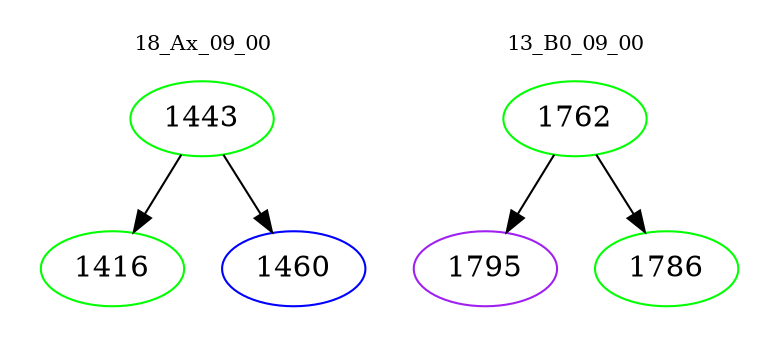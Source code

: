 digraph{
subgraph cluster_0 {
color = white
label = "18_Ax_09_00";
fontsize=10;
T0_1443 [label="1443", color="green"]
T0_1443 -> T0_1416 [color="black"]
T0_1416 [label="1416", color="green"]
T0_1443 -> T0_1460 [color="black"]
T0_1460 [label="1460", color="blue"]
}
subgraph cluster_1 {
color = white
label = "13_B0_09_00";
fontsize=10;
T1_1762 [label="1762", color="green"]
T1_1762 -> T1_1795 [color="black"]
T1_1795 [label="1795", color="purple"]
T1_1762 -> T1_1786 [color="black"]
T1_1786 [label="1786", color="green"]
}
}
